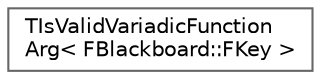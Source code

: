 digraph "Graphical Class Hierarchy"
{
 // INTERACTIVE_SVG=YES
 // LATEX_PDF_SIZE
  bgcolor="transparent";
  edge [fontname=Helvetica,fontsize=10,labelfontname=Helvetica,labelfontsize=10];
  node [fontname=Helvetica,fontsize=10,shape=box,height=0.2,width=0.4];
  rankdir="LR";
  Node0 [id="Node000000",label="TIsValidVariadicFunction\lArg\< FBlackboard::FKey \>",height=0.2,width=0.4,color="grey40", fillcolor="white", style="filled",URL="$dd/d41/structTIsValidVariadicFunctionArg_3_01FBlackboard_1_1FKey_01_4.html",tooltip=" "];
}
